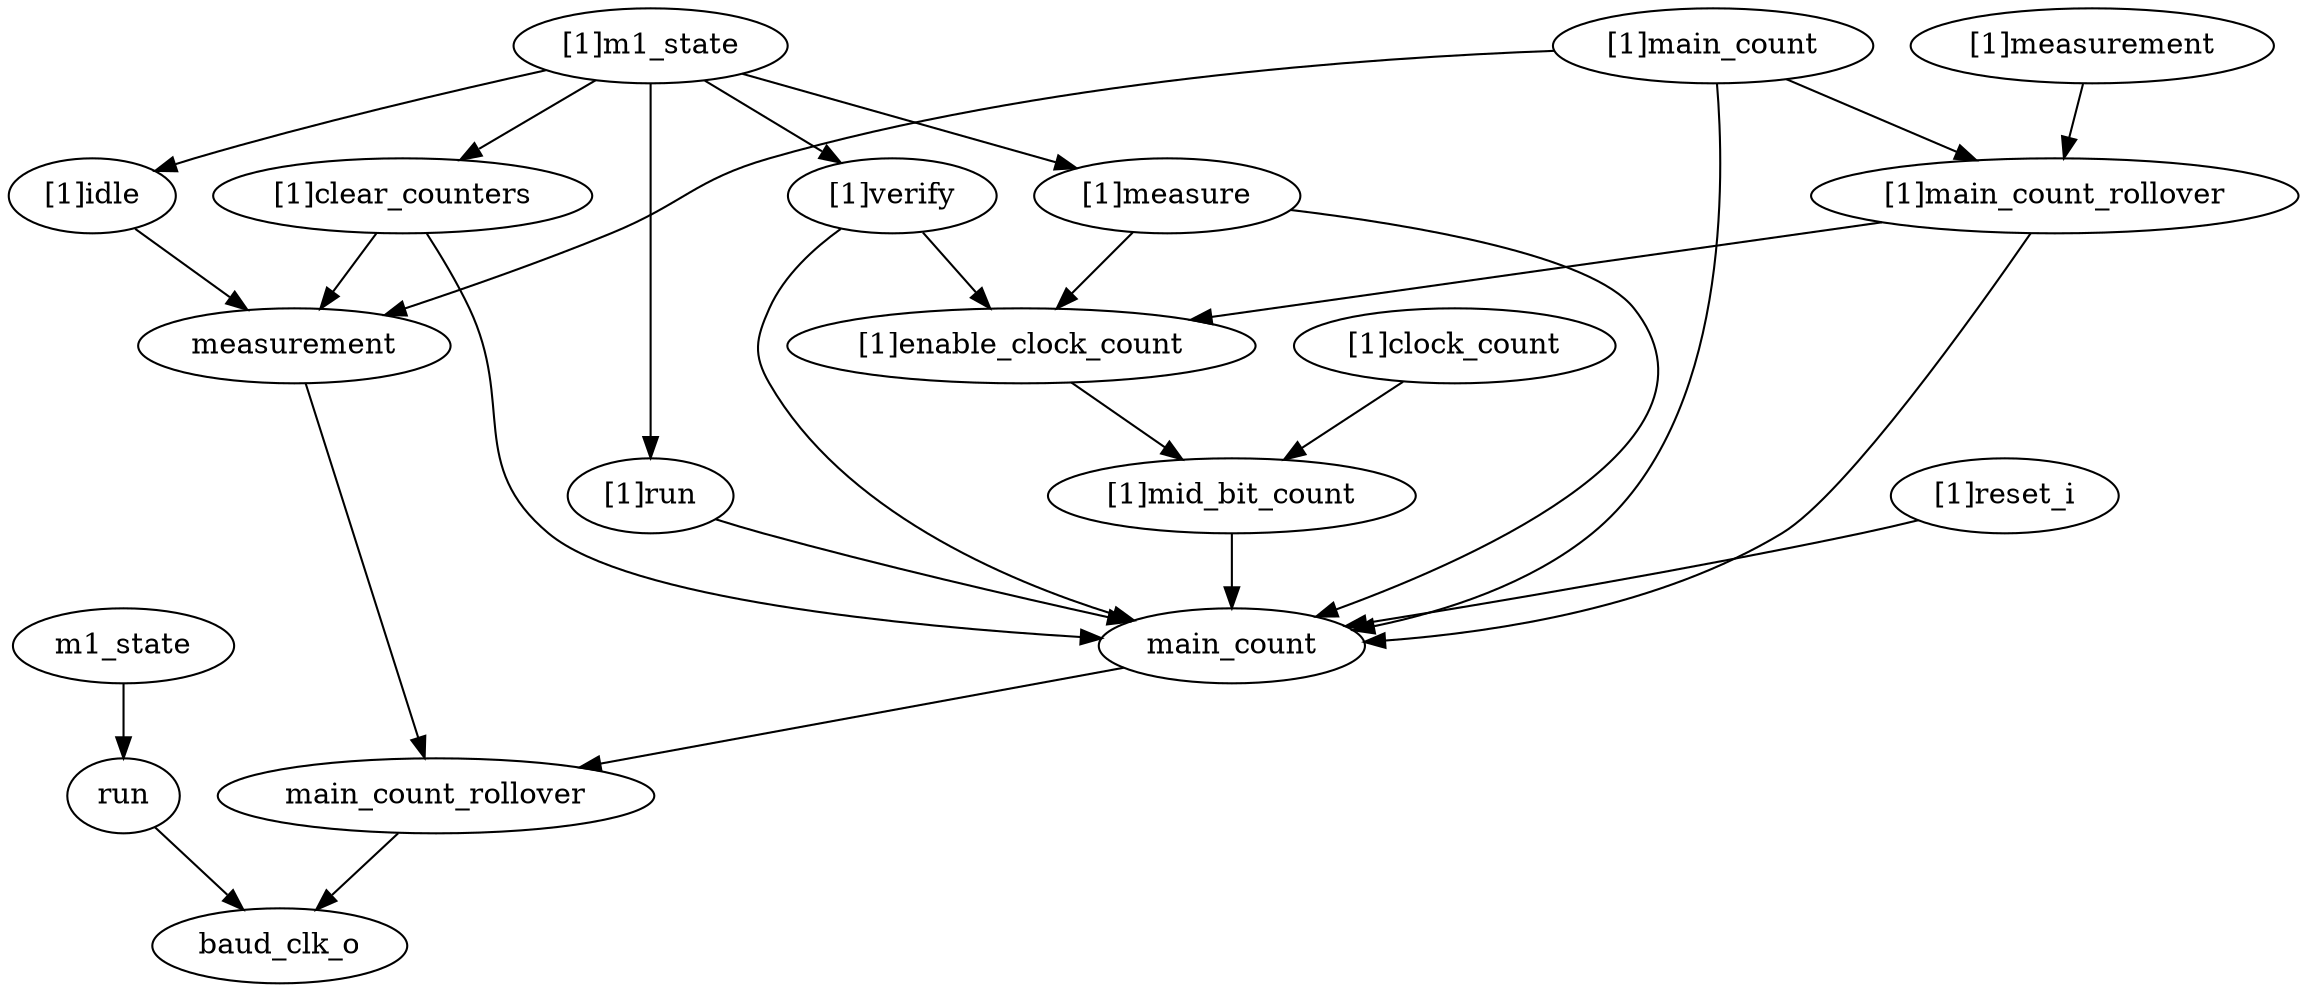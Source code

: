 strict digraph "" {
	"[1]idle"	 [complexity=7,
		importance=0.327541233269,
		rank=0.0467916047527];
	measurement	 [complexity=6,
		importance=0.149961140111,
		rank=0.0249935233519];
	"[1]idle" -> measurement;
	"[1]clear_counters"	 [complexity=7,
		importance=0.177580093158,
		rank=0.0253685847368];
	main_count	 [complexity=6,
		importance=0.207526254812,
		rank=0.0345877091353];
	"[1]clear_counters" -> main_count;
	"[1]clear_counters" -> measurement;
	"[1]main_count"	 [complexity=8,
		importance=0.257232072939,
		rank=0.0321540091174];
	"[1]main_count_rollover"	 [complexity=16,
		importance=0.771306264927,
		rank=0.0482066415579];
	"[1]main_count" -> "[1]main_count_rollover";
	"[1]main_count" -> main_count;
	"[1]main_count" -> measurement;
	run	 [complexity=3,
		importance=0.0631207463581,
		rank=0.021040248786];
	baud_clk_o	 [complexity=0,
		importance=0.0366290680503,
		rank=0.0];
	run -> baud_clk_o;
	"[1]mid_bit_count"	 [complexity=8,
		importance=0.667810118526,
		rank=0.0834762648158];
	"[1]mid_bit_count" -> main_count;
	"[1]run"	 [complexity=8,
		importance=0.441544187931,
		rank=0.0551930234914];
	"[1]run" -> main_count;
	"[1]verify"	 [complexity=16,
		importance=0.735298964039,
		rank=0.0459561852524];
	"[1]verify" -> main_count;
	"[1]enable_clock_count"	 [complexity=12,
		importance=0.707680010993,
		rank=0.0589733342494];
	"[1]verify" -> "[1]enable_clock_count";
	"[1]main_count_rollover" -> main_count;
	"[1]main_count_rollover" -> "[1]enable_clock_count";
	"[1]measure"	 [complexity=16,
		importance=0.744317161946,
		rank=0.0465198226216];
	"[1]measure" -> main_count;
	"[1]measure" -> "[1]enable_clock_count";
	"[1]clock_count"	 [complexity=12,
		importance=0.747142236823,
		rank=0.0622618530686];
	"[1]clock_count" -> "[1]mid_bit_count";
	main_count_rollover	 [complexity=3,
		importance=0.100255321984,
		rank=0.0334184406614];
	main_count -> main_count_rollover;
	main_count_rollover -> baud_clk_o;
	measurement -> main_count_rollover;
	"[1]reset_i"	 [complexity=7,
		importance=1.06299567763,
		rank=0.151856525375];
	"[1]reset_i" -> main_count;
	"[1]enable_clock_count" -> "[1]mid_bit_count";
	"[1]m1_state"	 [complexity=8,
		importance=0.438573988927,
		rank=0.0548217486159];
	"[1]m1_state" -> "[1]idle";
	"[1]m1_state" -> "[1]clear_counters";
	"[1]m1_state" -> "[1]run";
	"[1]m1_state" -> "[1]verify";
	"[1]m1_state" -> "[1]measure";
	"[1]measurement"	 [complexity=19,
		importance=0.821012083054,
		rank=0.043211162266];
	"[1]measurement" -> "[1]main_count_rollover";
	m1_state	 [complexity=4,
		importance=0.14653454897,
		rank=0.0366336372425];
	m1_state -> run;
}
